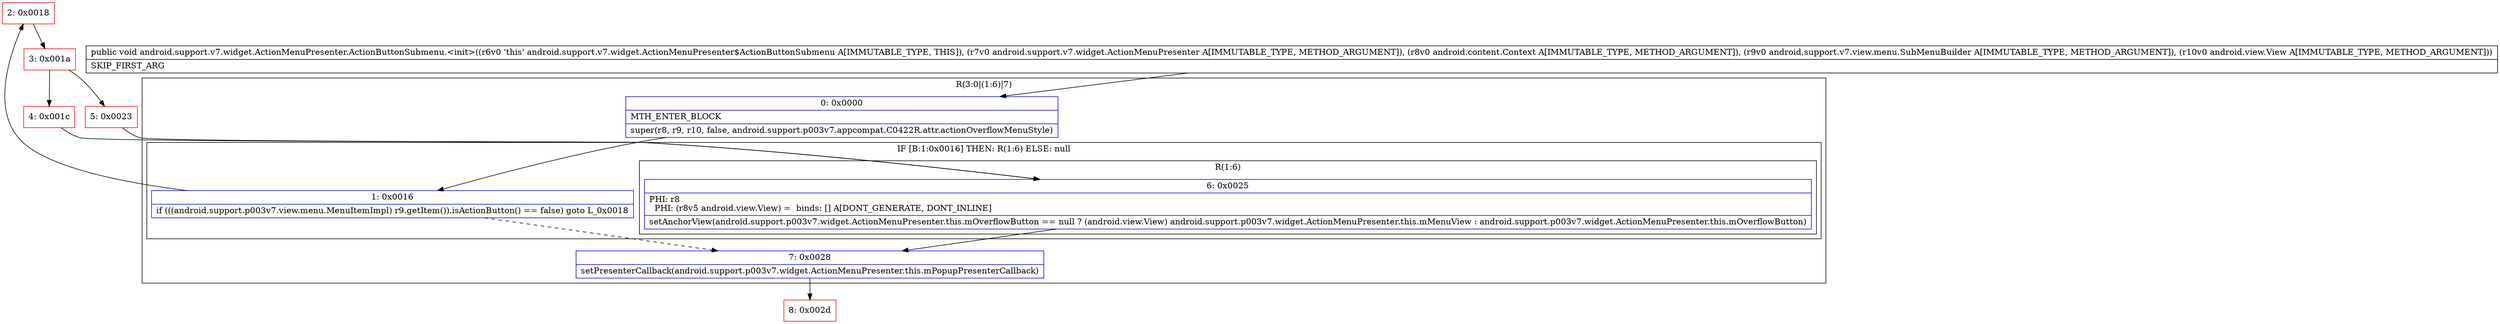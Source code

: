 digraph "CFG forandroid.support.v7.widget.ActionMenuPresenter.ActionButtonSubmenu.\<init\>(Landroid\/support\/v7\/widget\/ActionMenuPresenter;Landroid\/content\/Context;Landroid\/support\/v7\/view\/menu\/SubMenuBuilder;Landroid\/view\/View;)V" {
subgraph cluster_Region_67931021 {
label = "R(3:0|(1:6)|7)";
node [shape=record,color=blue];
Node_0 [shape=record,label="{0\:\ 0x0000|MTH_ENTER_BLOCK\l|super(r8, r9, r10, false, android.support.p003v7.appcompat.C0422R.attr.actionOverflowMenuStyle)\l}"];
subgraph cluster_IfRegion_1271793765 {
label = "IF [B:1:0x0016] THEN: R(1:6) ELSE: null";
node [shape=record,color=blue];
Node_1 [shape=record,label="{1\:\ 0x0016|if (((android.support.p003v7.view.menu.MenuItemImpl) r9.getItem()).isActionButton() == false) goto L_0x0018\l}"];
subgraph cluster_Region_1916503888 {
label = "R(1:6)";
node [shape=record,color=blue];
Node_6 [shape=record,label="{6\:\ 0x0025|PHI: r8 \l  PHI: (r8v5 android.view.View) =  binds: [] A[DONT_GENERATE, DONT_INLINE]\l|setAnchorView(android.support.p003v7.widget.ActionMenuPresenter.this.mOverflowButton == null ? (android.view.View) android.support.p003v7.widget.ActionMenuPresenter.this.mMenuView : android.support.p003v7.widget.ActionMenuPresenter.this.mOverflowButton)\l}"];
}
}
Node_7 [shape=record,label="{7\:\ 0x0028|setPresenterCallback(android.support.p003v7.widget.ActionMenuPresenter.this.mPopupPresenterCallback)\l}"];
}
Node_2 [shape=record,color=red,label="{2\:\ 0x0018}"];
Node_3 [shape=record,color=red,label="{3\:\ 0x001a}"];
Node_4 [shape=record,color=red,label="{4\:\ 0x001c}"];
Node_5 [shape=record,color=red,label="{5\:\ 0x0023}"];
Node_8 [shape=record,color=red,label="{8\:\ 0x002d}"];
MethodNode[shape=record,label="{public void android.support.v7.widget.ActionMenuPresenter.ActionButtonSubmenu.\<init\>((r6v0 'this' android.support.v7.widget.ActionMenuPresenter$ActionButtonSubmenu A[IMMUTABLE_TYPE, THIS]), (r7v0 android.support.v7.widget.ActionMenuPresenter A[IMMUTABLE_TYPE, METHOD_ARGUMENT]), (r8v0 android.content.Context A[IMMUTABLE_TYPE, METHOD_ARGUMENT]), (r9v0 android.support.v7.view.menu.SubMenuBuilder A[IMMUTABLE_TYPE, METHOD_ARGUMENT]), (r10v0 android.view.View A[IMMUTABLE_TYPE, METHOD_ARGUMENT]))  | SKIP_FIRST_ARG\l}"];
MethodNode -> Node_0;
Node_0 -> Node_1;
Node_1 -> Node_2;
Node_1 -> Node_7[style=dashed];
Node_6 -> Node_7;
Node_7 -> Node_8;
Node_2 -> Node_3;
Node_3 -> Node_4;
Node_3 -> Node_5;
Node_4 -> Node_6;
Node_5 -> Node_6;
}

